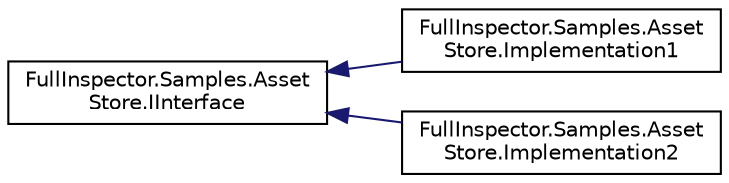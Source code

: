 digraph "Graphical Class Hierarchy"
{
  edge [fontname="Helvetica",fontsize="10",labelfontname="Helvetica",labelfontsize="10"];
  node [fontname="Helvetica",fontsize="10",shape=record];
  rankdir="LR";
  Node1 [label="FullInspector.Samples.Asset\lStore.IInterface",height=0.2,width=0.4,color="black", fillcolor="white", style="filled",URL="$interface_full_inspector_1_1_samples_1_1_asset_store_1_1_i_interface.html"];
  Node1 -> Node2 [dir="back",color="midnightblue",fontsize="10",style="solid",fontname="Helvetica"];
  Node2 [label="FullInspector.Samples.Asset\lStore.Implementation1",height=0.2,width=0.4,color="black", fillcolor="white", style="filled",URL="$class_full_inspector_1_1_samples_1_1_asset_store_1_1_implementation1.html"];
  Node1 -> Node3 [dir="back",color="midnightblue",fontsize="10",style="solid",fontname="Helvetica"];
  Node3 [label="FullInspector.Samples.Asset\lStore.Implementation2",height=0.2,width=0.4,color="black", fillcolor="white", style="filled",URL="$class_full_inspector_1_1_samples_1_1_asset_store_1_1_implementation2.html"];
}
